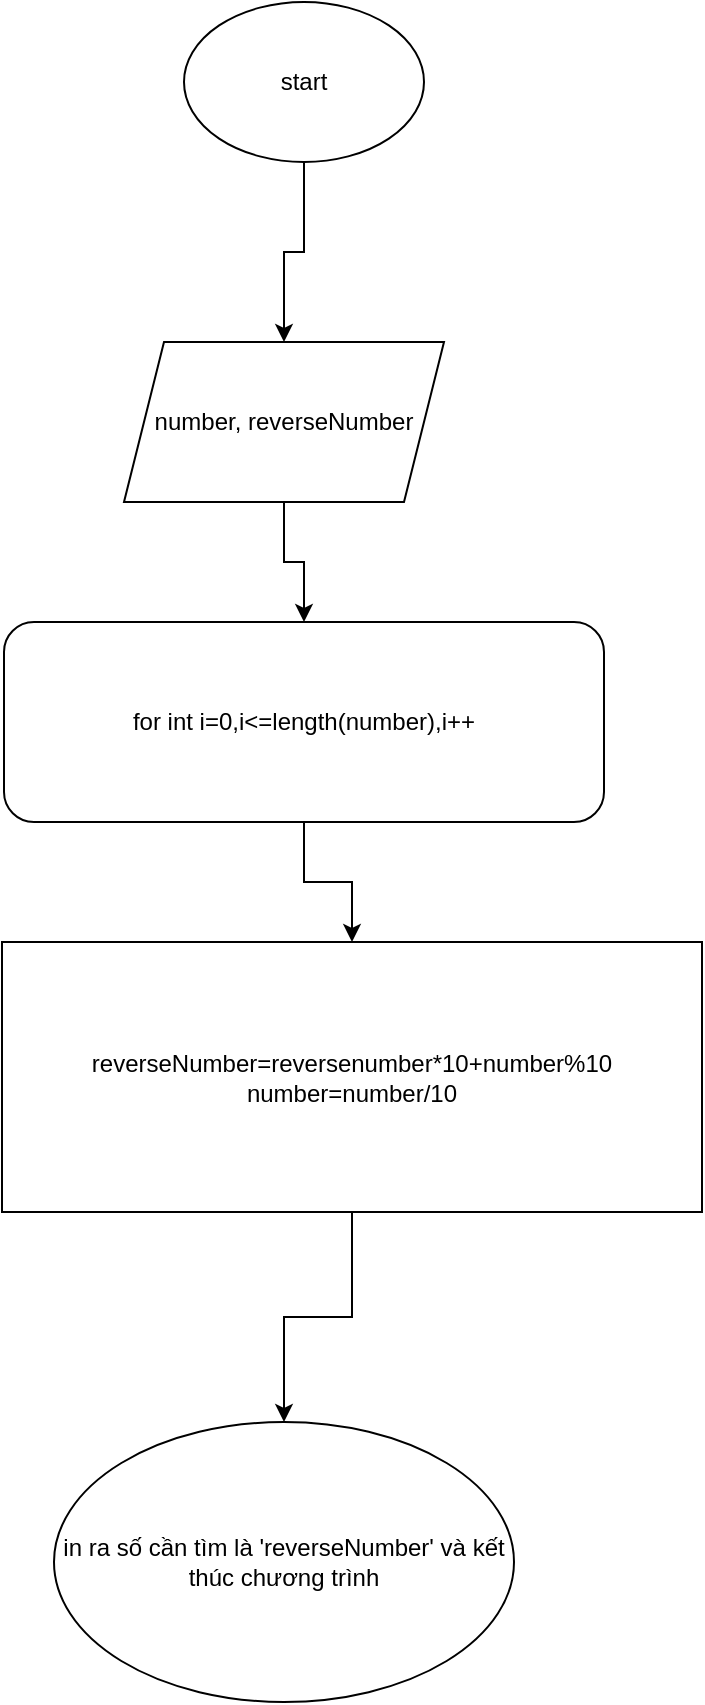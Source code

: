 <mxfile version="22.0.8" type="github">
  <diagram id="C5RBs43oDa-KdzZeNtuy" name="Page-1">
    <mxGraphModel dx="1467" dy="772" grid="1" gridSize="10" guides="1" tooltips="1" connect="1" arrows="1" fold="1" page="1" pageScale="1" pageWidth="827" pageHeight="1169" math="0" shadow="0">
      <root>
        <mxCell id="WIyWlLk6GJQsqaUBKTNV-0" />
        <mxCell id="WIyWlLk6GJQsqaUBKTNV-1" parent="WIyWlLk6GJQsqaUBKTNV-0" />
        <mxCell id="v03_VTRnTj1OcTh2gmZ_-2" style="edgeStyle=orthogonalEdgeStyle;rounded=0;orthogonalLoop=1;jettySize=auto;html=1;entryX=0.5;entryY=0;entryDx=0;entryDy=0;" edge="1" parent="WIyWlLk6GJQsqaUBKTNV-1" source="v03_VTRnTj1OcTh2gmZ_-0" target="v03_VTRnTj1OcTh2gmZ_-1">
          <mxGeometry relative="1" as="geometry" />
        </mxCell>
        <mxCell id="v03_VTRnTj1OcTh2gmZ_-0" value="start" style="ellipse;whiteSpace=wrap;html=1;" vertex="1" parent="WIyWlLk6GJQsqaUBKTNV-1">
          <mxGeometry x="330" y="20" width="120" height="80" as="geometry" />
        </mxCell>
        <mxCell id="v03_VTRnTj1OcTh2gmZ_-4" style="edgeStyle=orthogonalEdgeStyle;rounded=0;orthogonalLoop=1;jettySize=auto;html=1;entryX=0.5;entryY=0;entryDx=0;entryDy=0;" edge="1" parent="WIyWlLk6GJQsqaUBKTNV-1" source="v03_VTRnTj1OcTh2gmZ_-1" target="v03_VTRnTj1OcTh2gmZ_-3">
          <mxGeometry relative="1" as="geometry" />
        </mxCell>
        <mxCell id="v03_VTRnTj1OcTh2gmZ_-1" value="number, reverseNumber" style="shape=parallelogram;perimeter=parallelogramPerimeter;whiteSpace=wrap;html=1;fixedSize=1;" vertex="1" parent="WIyWlLk6GJQsqaUBKTNV-1">
          <mxGeometry x="300" y="190" width="160" height="80" as="geometry" />
        </mxCell>
        <mxCell id="v03_VTRnTj1OcTh2gmZ_-6" style="edgeStyle=orthogonalEdgeStyle;rounded=0;orthogonalLoop=1;jettySize=auto;html=1;entryX=0.5;entryY=0;entryDx=0;entryDy=0;" edge="1" parent="WIyWlLk6GJQsqaUBKTNV-1" source="v03_VTRnTj1OcTh2gmZ_-3" target="v03_VTRnTj1OcTh2gmZ_-5">
          <mxGeometry relative="1" as="geometry" />
        </mxCell>
        <mxCell id="v03_VTRnTj1OcTh2gmZ_-3" value="for int i=0,i&amp;lt;=length(number),i++" style="rounded=1;whiteSpace=wrap;html=1;" vertex="1" parent="WIyWlLk6GJQsqaUBKTNV-1">
          <mxGeometry x="240" y="330" width="300" height="100" as="geometry" />
        </mxCell>
        <mxCell id="v03_VTRnTj1OcTh2gmZ_-8" style="edgeStyle=orthogonalEdgeStyle;rounded=0;orthogonalLoop=1;jettySize=auto;html=1;entryX=0.5;entryY=0;entryDx=0;entryDy=0;" edge="1" parent="WIyWlLk6GJQsqaUBKTNV-1" source="v03_VTRnTj1OcTh2gmZ_-5" target="v03_VTRnTj1OcTh2gmZ_-7">
          <mxGeometry relative="1" as="geometry" />
        </mxCell>
        <mxCell id="v03_VTRnTj1OcTh2gmZ_-5" value="&lt;div&gt;reverseNumber=reversenumber*10+number%10&lt;/div&gt;&lt;div&gt;number=number/10&lt;br&gt;&lt;/div&gt;" style="rounded=0;whiteSpace=wrap;html=1;" vertex="1" parent="WIyWlLk6GJQsqaUBKTNV-1">
          <mxGeometry x="239" y="490" width="350" height="135" as="geometry" />
        </mxCell>
        <mxCell id="v03_VTRnTj1OcTh2gmZ_-7" value="in ra số cần tìm là &#39;reverseNumber&#39; và kết thúc chương trình" style="ellipse;whiteSpace=wrap;html=1;" vertex="1" parent="WIyWlLk6GJQsqaUBKTNV-1">
          <mxGeometry x="265" y="730" width="230" height="140" as="geometry" />
        </mxCell>
      </root>
    </mxGraphModel>
  </diagram>
</mxfile>
